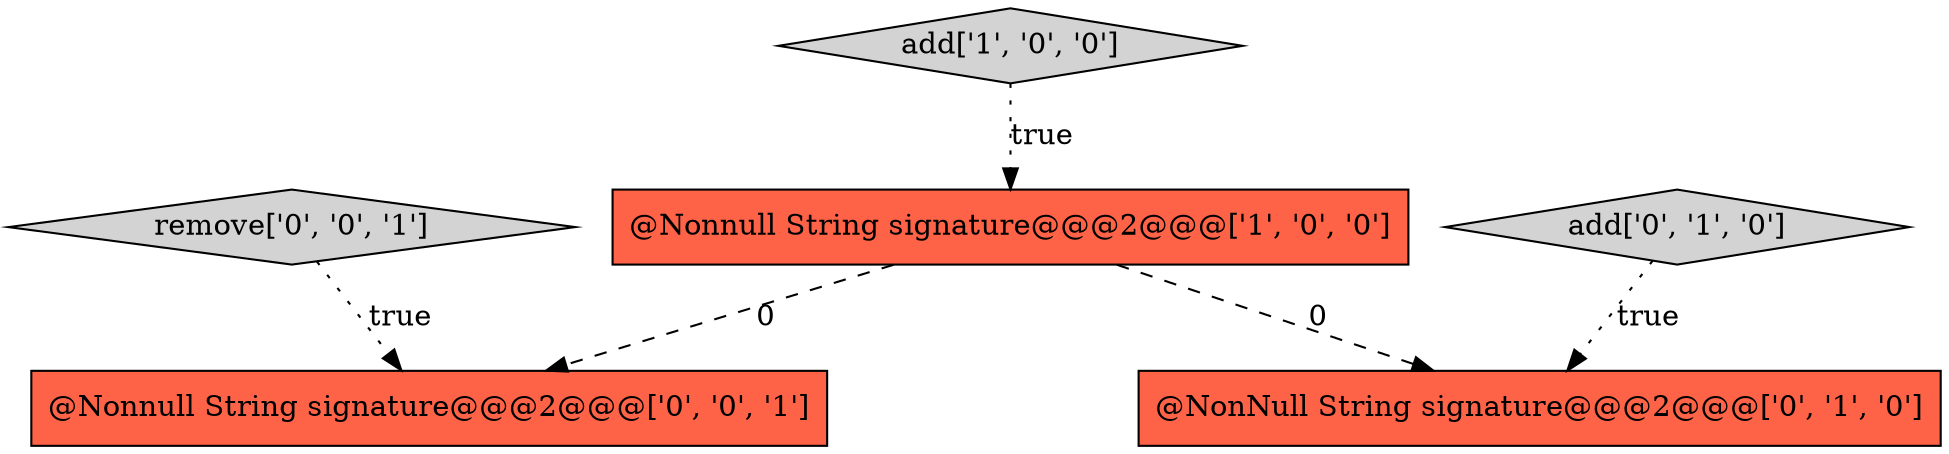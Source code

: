digraph {
2 [style = filled, label = "@NonNull String signature@@@2@@@['0', '1', '0']", fillcolor = tomato, shape = box image = "AAA1AAABBB2BBB"];
5 [style = filled, label = "remove['0', '0', '1']", fillcolor = lightgray, shape = diamond image = "AAA0AAABBB3BBB"];
0 [style = filled, label = "@Nonnull String signature@@@2@@@['1', '0', '0']", fillcolor = tomato, shape = box image = "AAA1AAABBB1BBB"];
1 [style = filled, label = "add['1', '0', '0']", fillcolor = lightgray, shape = diamond image = "AAA0AAABBB1BBB"];
3 [style = filled, label = "add['0', '1', '0']", fillcolor = lightgray, shape = diamond image = "AAA0AAABBB2BBB"];
4 [style = filled, label = "@Nonnull String signature@@@2@@@['0', '0', '1']", fillcolor = tomato, shape = box image = "AAA0AAABBB3BBB"];
0->2 [style = dashed, label="0"];
0->4 [style = dashed, label="0"];
1->0 [style = dotted, label="true"];
5->4 [style = dotted, label="true"];
3->2 [style = dotted, label="true"];
}
